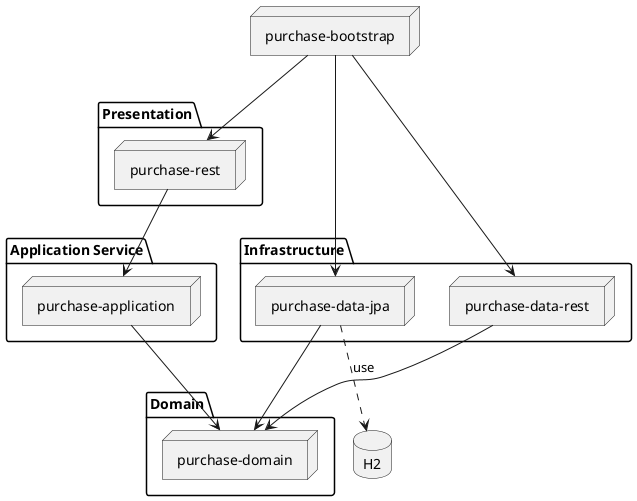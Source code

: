 @startuml
node "purchase-bootstrap"

package "Presentation" {
  node "purchase-rest"
}

package "Domain" {
  node "purchase-domain"
}


package "Application Service" {
  node "purchase-application"
}

package "Infrastructure" {
  node "purchase-data-jpa"

  node "purchase-data-rest"
}

database "H2" {

}


[purchase-bootstrap] --> [purchase-rest]
[purchase-bootstrap] --> [purchase-data-jpa]
[purchase-bootstrap] --> [purchase-data-rest]

[purchase-data-rest] --> [purchase-domain]
[purchase-data-jpa] --> [purchase-domain]
[purchase-application] --> [purchase-domain]

[purchase-rest] --> [purchase-application]
[purchase-data-jpa] -[dashed]->H2 : use


@enduml